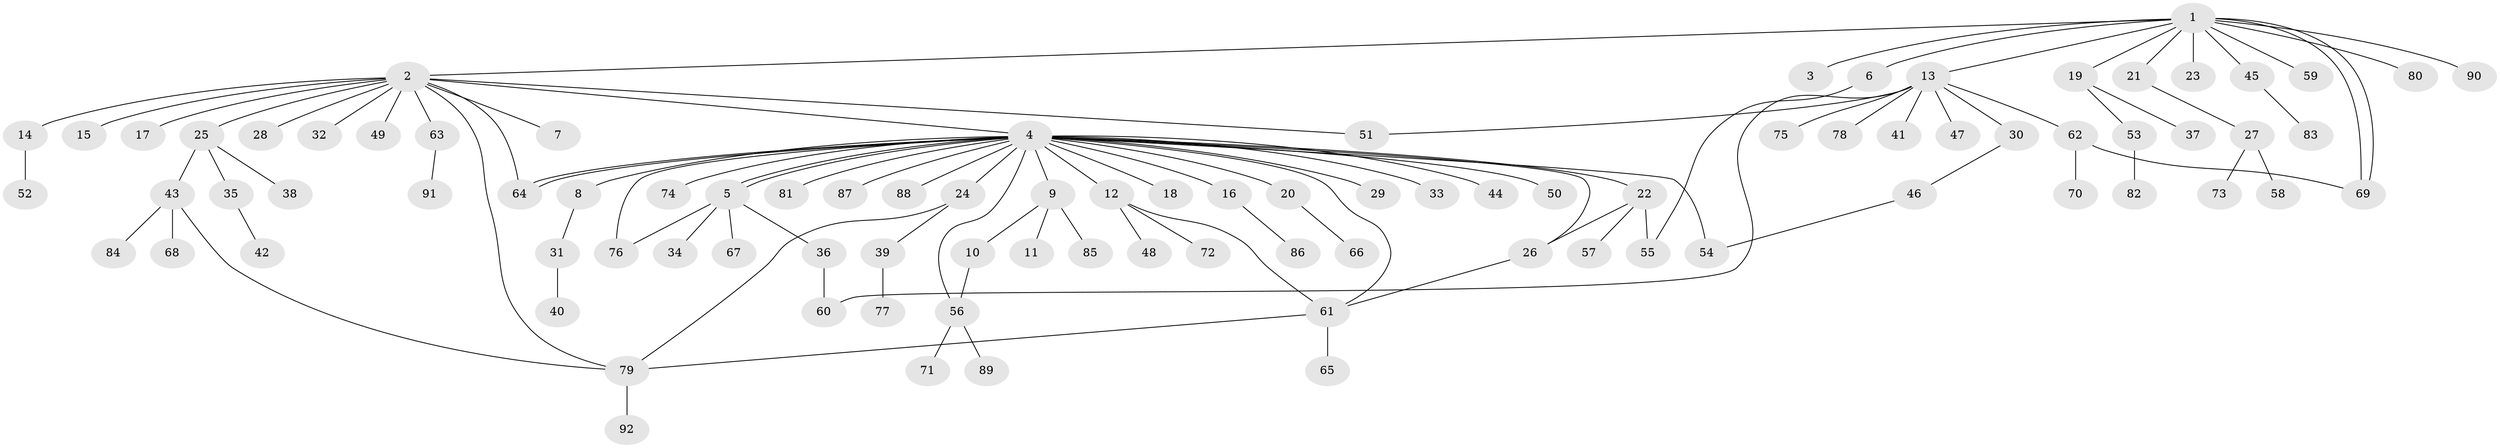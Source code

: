 // coarse degree distribution, {13: 0.028169014084507043, 1: 0.6619718309859155, 24: 0.014084507042253521, 5: 0.014084507042253521, 2: 0.15492957746478872, 3: 0.07042253521126761, 6: 0.014084507042253521, 8: 0.014084507042253521, 4: 0.014084507042253521, 7: 0.014084507042253521}
// Generated by graph-tools (version 1.1) at 2025/51/02/27/25 19:51:58]
// undirected, 92 vertices, 108 edges
graph export_dot {
graph [start="1"]
  node [color=gray90,style=filled];
  1;
  2;
  3;
  4;
  5;
  6;
  7;
  8;
  9;
  10;
  11;
  12;
  13;
  14;
  15;
  16;
  17;
  18;
  19;
  20;
  21;
  22;
  23;
  24;
  25;
  26;
  27;
  28;
  29;
  30;
  31;
  32;
  33;
  34;
  35;
  36;
  37;
  38;
  39;
  40;
  41;
  42;
  43;
  44;
  45;
  46;
  47;
  48;
  49;
  50;
  51;
  52;
  53;
  54;
  55;
  56;
  57;
  58;
  59;
  60;
  61;
  62;
  63;
  64;
  65;
  66;
  67;
  68;
  69;
  70;
  71;
  72;
  73;
  74;
  75;
  76;
  77;
  78;
  79;
  80;
  81;
  82;
  83;
  84;
  85;
  86;
  87;
  88;
  89;
  90;
  91;
  92;
  1 -- 2;
  1 -- 3;
  1 -- 6;
  1 -- 13;
  1 -- 19;
  1 -- 21;
  1 -- 23;
  1 -- 45;
  1 -- 59;
  1 -- 69;
  1 -- 69;
  1 -- 80;
  1 -- 90;
  2 -- 4;
  2 -- 7;
  2 -- 14;
  2 -- 15;
  2 -- 17;
  2 -- 25;
  2 -- 28;
  2 -- 32;
  2 -- 49;
  2 -- 51;
  2 -- 63;
  2 -- 64;
  2 -- 79;
  4 -- 5;
  4 -- 5;
  4 -- 8;
  4 -- 9;
  4 -- 12;
  4 -- 16;
  4 -- 18;
  4 -- 20;
  4 -- 22;
  4 -- 24;
  4 -- 26;
  4 -- 29;
  4 -- 33;
  4 -- 44;
  4 -- 50;
  4 -- 54;
  4 -- 56;
  4 -- 61;
  4 -- 64;
  4 -- 64;
  4 -- 74;
  4 -- 76;
  4 -- 81;
  4 -- 87;
  4 -- 88;
  5 -- 34;
  5 -- 36;
  5 -- 67;
  5 -- 76;
  6 -- 55;
  8 -- 31;
  9 -- 10;
  9 -- 11;
  9 -- 85;
  10 -- 56;
  12 -- 48;
  12 -- 61;
  12 -- 72;
  13 -- 30;
  13 -- 41;
  13 -- 47;
  13 -- 51;
  13 -- 60;
  13 -- 62;
  13 -- 75;
  13 -- 78;
  14 -- 52;
  16 -- 86;
  19 -- 37;
  19 -- 53;
  20 -- 66;
  21 -- 27;
  22 -- 26;
  22 -- 55;
  22 -- 57;
  24 -- 39;
  24 -- 79;
  25 -- 35;
  25 -- 38;
  25 -- 43;
  26 -- 61;
  27 -- 58;
  27 -- 73;
  30 -- 46;
  31 -- 40;
  35 -- 42;
  36 -- 60;
  39 -- 77;
  43 -- 68;
  43 -- 79;
  43 -- 84;
  45 -- 83;
  46 -- 54;
  53 -- 82;
  56 -- 71;
  56 -- 89;
  61 -- 65;
  61 -- 79;
  62 -- 69;
  62 -- 70;
  63 -- 91;
  79 -- 92;
}
